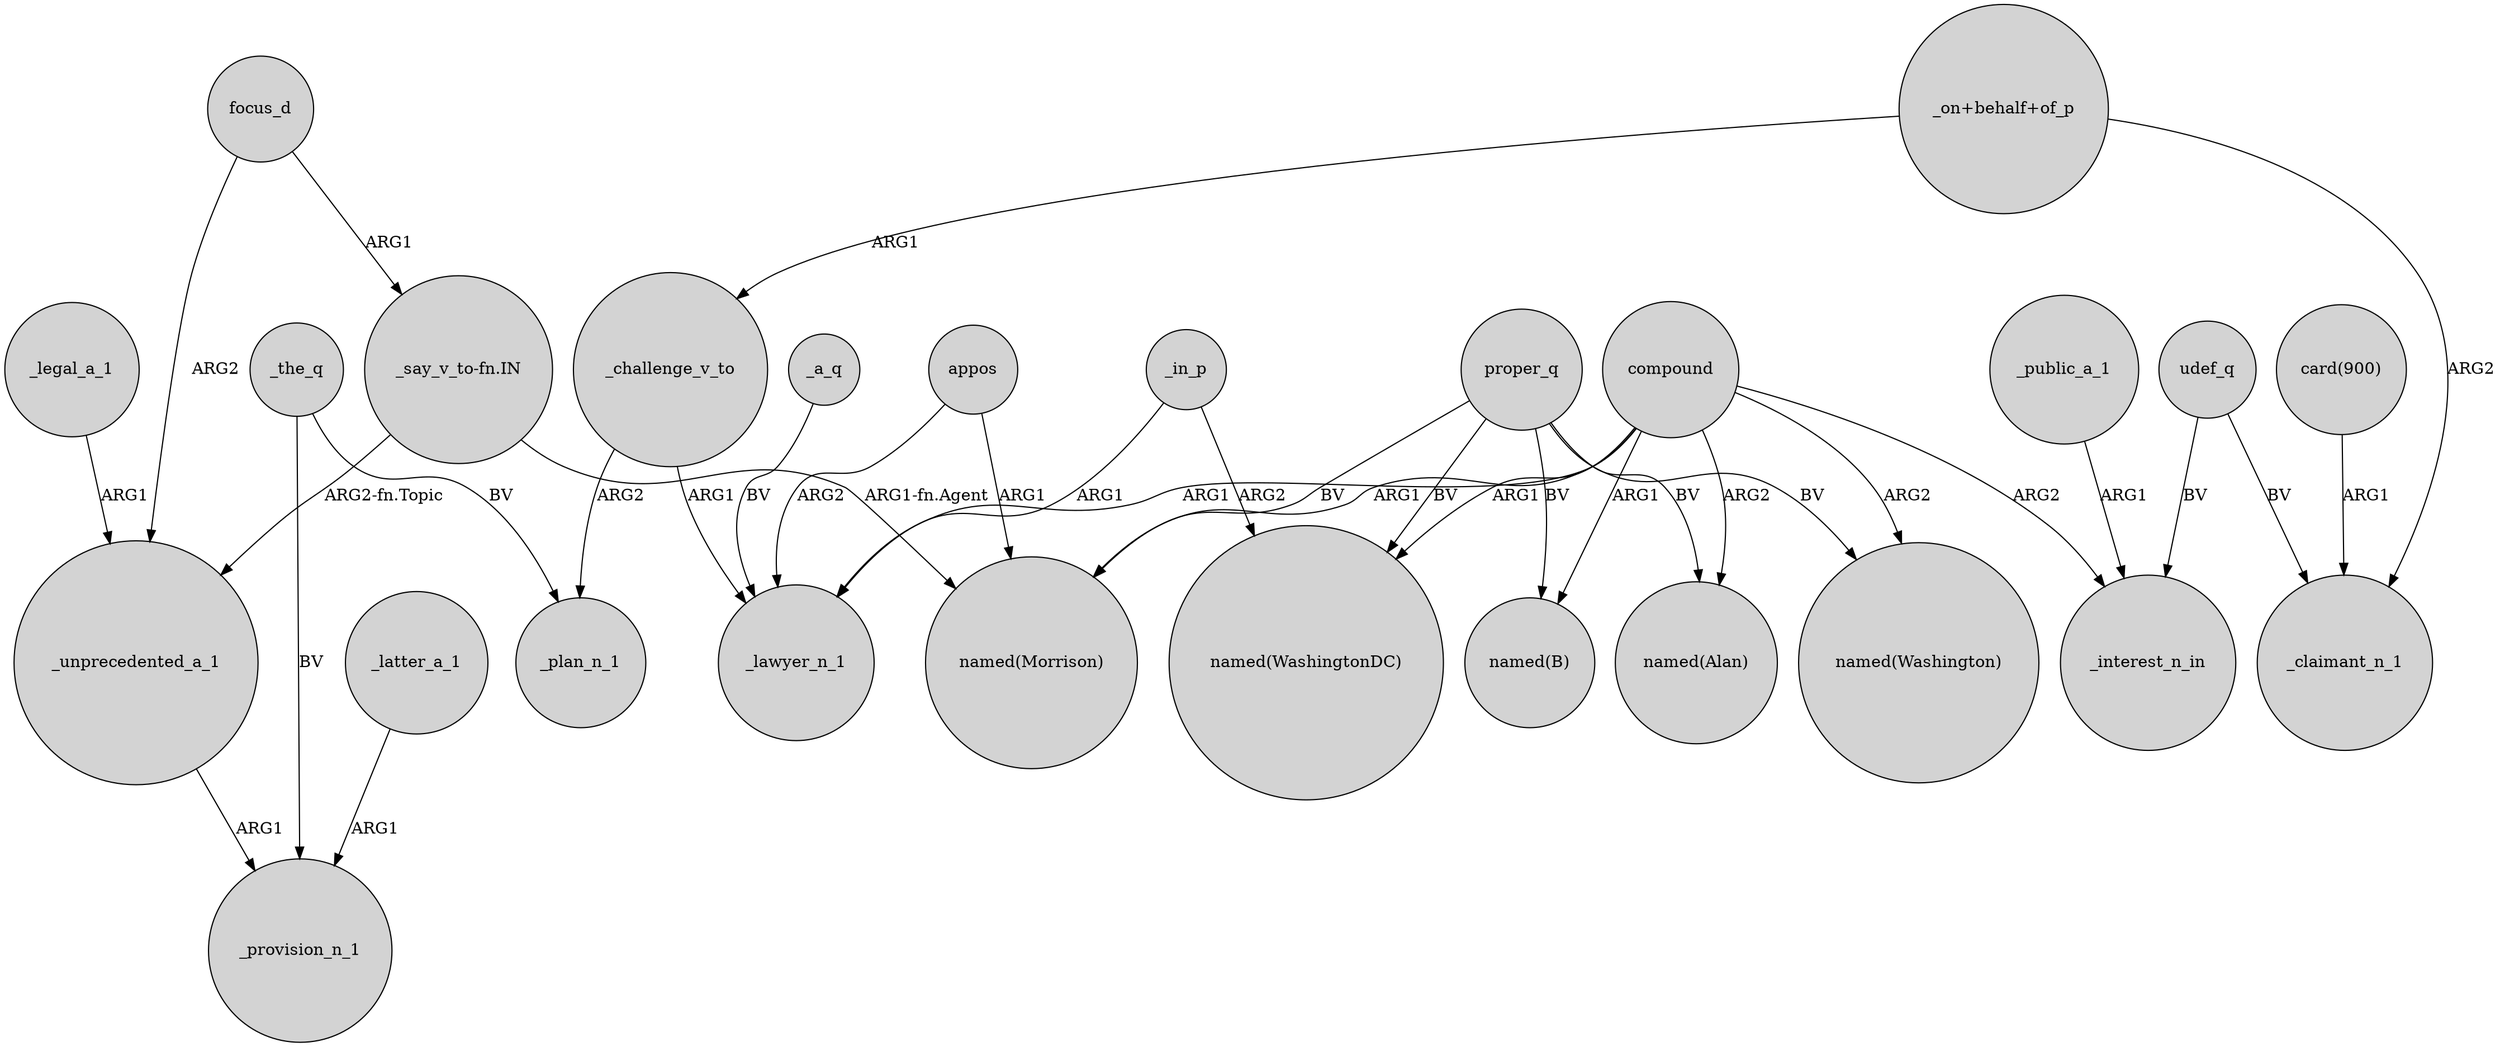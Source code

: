 digraph {
	node [shape=circle style=filled]
	"_say_v_to-fn.IN" -> _unprecedented_a_1 [label="ARG2-fn.Topic"]
	udef_q -> _claimant_n_1 [label=BV]
	_a_q -> _lawyer_n_1 [label=BV]
	compound -> _lawyer_n_1 [label=ARG1]
	proper_q -> "named(Alan)" [label=BV]
	focus_d -> _unprecedented_a_1 [label=ARG2]
	_in_p -> "named(WashingtonDC)" [label=ARG2]
	_the_q -> _plan_n_1 [label=BV]
	"card(900)" -> _claimant_n_1 [label=ARG1]
	compound -> "named(WashingtonDC)" [label=ARG1]
	proper_q -> "named(WashingtonDC)" [label=BV]
	_legal_a_1 -> _unprecedented_a_1 [label=ARG1]
	appos -> _lawyer_n_1 [label=ARG2]
	appos -> "named(Morrison)" [label=ARG1]
	compound -> "named(Morrison)" [label=ARG1]
	proper_q -> "named(B)" [label=BV]
	udef_q -> _interest_n_in [label=BV]
	_in_p -> _lawyer_n_1 [label=ARG1]
	_latter_a_1 -> _provision_n_1 [label=ARG1]
	compound -> _interest_n_in [label=ARG2]
	_challenge_v_to -> _plan_n_1 [label=ARG2]
	proper_q -> "named(Washington)" [label=BV]
	_challenge_v_to -> _lawyer_n_1 [label=ARG1]
	_public_a_1 -> _interest_n_in [label=ARG1]
	_unprecedented_a_1 -> _provision_n_1 [label=ARG1]
	compound -> "named(Alan)" [label=ARG2]
	"_on+behalf+of_p" -> _challenge_v_to [label=ARG1]
	_the_q -> _provision_n_1 [label=BV]
	compound -> "named(B)" [label=ARG1]
	"_say_v_to-fn.IN" -> "named(Morrison)" [label="ARG1-fn.Agent"]
	compound -> "named(Washington)" [label=ARG2]
	proper_q -> "named(Morrison)" [label=BV]
	"_on+behalf+of_p" -> _claimant_n_1 [label=ARG2]
	focus_d -> "_say_v_to-fn.IN" [label=ARG1]
}

